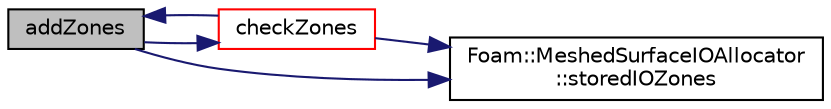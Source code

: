 digraph "addZones"
{
  bgcolor="transparent";
  edge [fontname="Helvetica",fontsize="10",labelfontname="Helvetica",labelfontsize="10"];
  node [fontname="Helvetica",fontsize="10",shape=record];
  rankdir="LR";
  Node1603 [label="addZones",height=0.2,width=0.4,color="black", fillcolor="grey75", style="filled", fontcolor="black"];
  Node1603 -> Node1604 [color="midnightblue",fontsize="10",style="solid",fontname="Helvetica"];
  Node1604 [label="checkZones",height=0.2,width=0.4,color="red",URL="$a30961.html#af68c0ce74b1ff6da07f8481db8c415ef",tooltip="Check the surface zone definitions. "];
  Node1604 -> Node1603 [color="midnightblue",fontsize="10",style="solid",fontname="Helvetica"];
  Node1604 -> Node1661 [color="midnightblue",fontsize="10",style="solid",fontname="Helvetica"];
  Node1661 [label="Foam::MeshedSurfaceIOAllocator\l::storedIOZones",height=0.2,width=0.4,color="black",URL="$a30845.html#ad588ffc8b79f669ddf3c227f0426f32f",tooltip="Non-const access to the zones. "];
  Node1603 -> Node1661 [color="midnightblue",fontsize="10",style="solid",fontname="Helvetica"];
}
